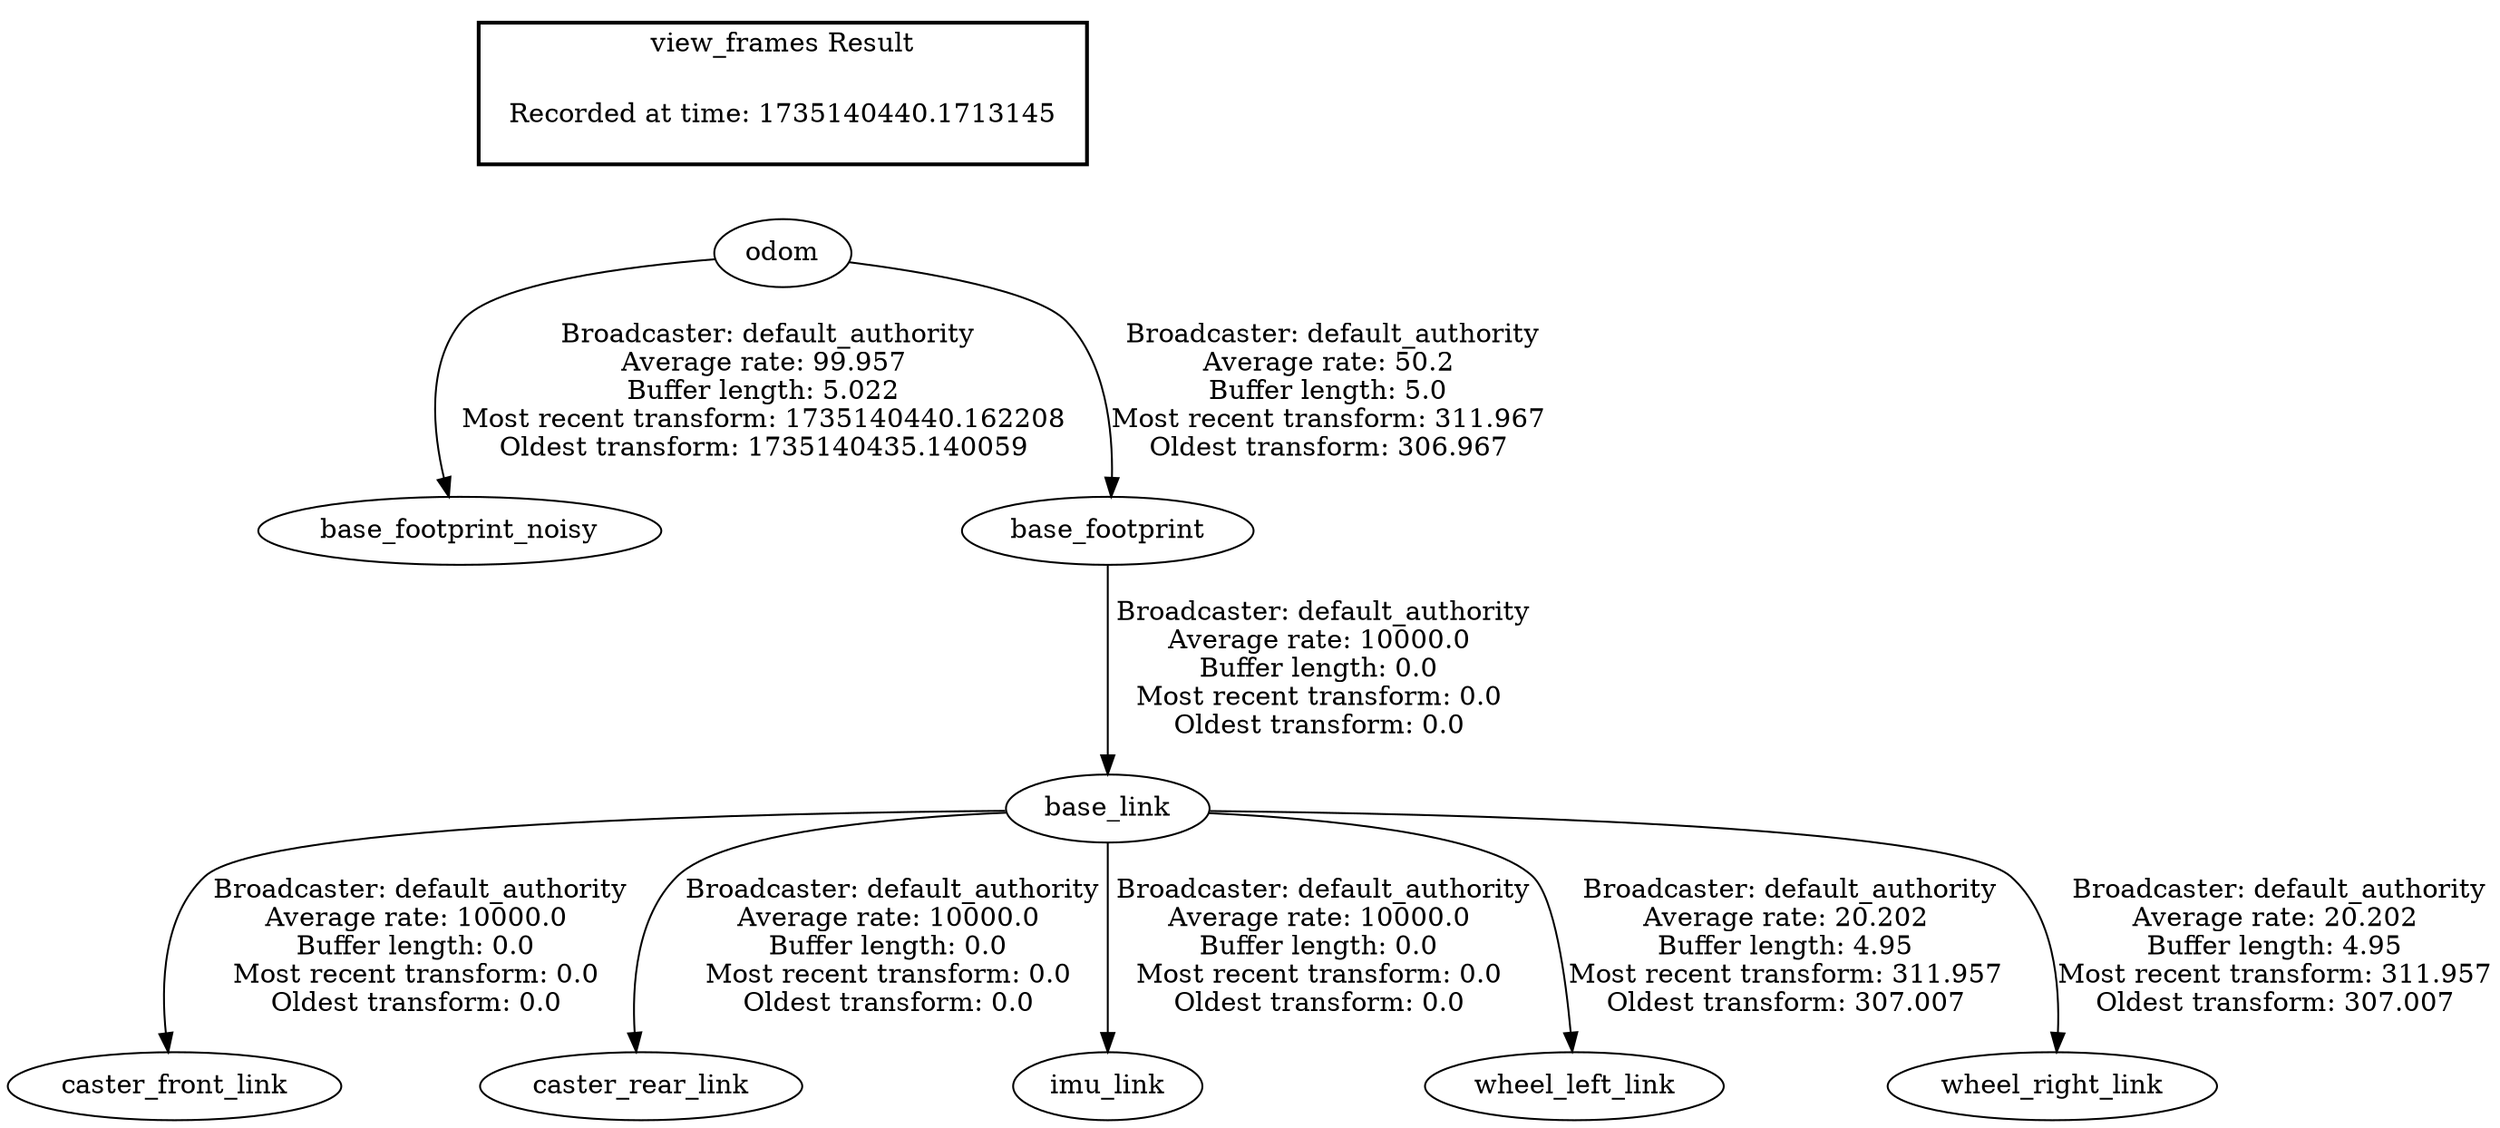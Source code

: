 digraph G {
"odom" -> "base_footprint_noisy"[label=" Broadcaster: default_authority\nAverage rate: 99.957\nBuffer length: 5.022\nMost recent transform: 1735140440.162208\nOldest transform: 1735140435.140059\n"];
"base_footprint" -> "base_link"[label=" Broadcaster: default_authority\nAverage rate: 10000.0\nBuffer length: 0.0\nMost recent transform: 0.0\nOldest transform: 0.0\n"];
"odom" -> "base_footprint"[label=" Broadcaster: default_authority\nAverage rate: 50.2\nBuffer length: 5.0\nMost recent transform: 311.967\nOldest transform: 306.967\n"];
"base_link" -> "caster_front_link"[label=" Broadcaster: default_authority\nAverage rate: 10000.0\nBuffer length: 0.0\nMost recent transform: 0.0\nOldest transform: 0.0\n"];
"base_link" -> "caster_rear_link"[label=" Broadcaster: default_authority\nAverage rate: 10000.0\nBuffer length: 0.0\nMost recent transform: 0.0\nOldest transform: 0.0\n"];
"base_link" -> "imu_link"[label=" Broadcaster: default_authority\nAverage rate: 10000.0\nBuffer length: 0.0\nMost recent transform: 0.0\nOldest transform: 0.0\n"];
"base_link" -> "wheel_left_link"[label=" Broadcaster: default_authority\nAverage rate: 20.202\nBuffer length: 4.95\nMost recent transform: 311.957\nOldest transform: 307.007\n"];
"base_link" -> "wheel_right_link"[label=" Broadcaster: default_authority\nAverage rate: 20.202\nBuffer length: 4.95\nMost recent transform: 311.957\nOldest transform: 307.007\n"];
edge [style=invis];
 subgraph cluster_legend { style=bold; color=black; label ="view_frames Result";
"Recorded at time: 1735140440.1713145"[ shape=plaintext ] ;
}->"odom";
}